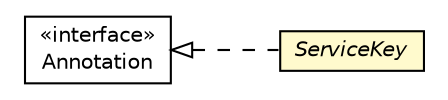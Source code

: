 #!/usr/local/bin/dot
#
# Class diagram 
# Generated by UMLGraph version R5_6-24-gf6e263 (http://www.umlgraph.org/)
#

digraph G {
	edge [fontname="Helvetica",fontsize=10,labelfontname="Helvetica",labelfontsize=10];
	node [fontname="Helvetica",fontsize=10,shape=plaintext];
	nodesep=0.25;
	ranksep=0.5;
	rankdir=LR;
	// com.gwtplatform.crawler.server.ServiceKey
	c365414 [label=<<table title="com.gwtplatform.crawler.server.ServiceKey" border="0" cellborder="1" cellspacing="0" cellpadding="2" port="p" bgcolor="lemonChiffon" href="./ServiceKey.html">
		<tr><td><table border="0" cellspacing="0" cellpadding="1">
<tr><td align="center" balign="center"><font face="Helvetica-Oblique"> ServiceKey </font></td></tr>
		</table></td></tr>
		</table>>, URL="./ServiceKey.html", fontname="Helvetica", fontcolor="black", fontsize=10.0];
	//com.gwtplatform.crawler.server.ServiceKey implements java.lang.annotation.Annotation
	c365670:p -> c365414:p [dir=back,arrowtail=empty,style=dashed];
	// java.lang.annotation.Annotation
	c365670 [label=<<table title="java.lang.annotation.Annotation" border="0" cellborder="1" cellspacing="0" cellpadding="2" port="p" href="http://download.oracle.com/javase/6/docs/api/java/lang/annotation/Annotation.html">
		<tr><td><table border="0" cellspacing="0" cellpadding="1">
<tr><td align="center" balign="center"> &#171;interface&#187; </td></tr>
<tr><td align="center" balign="center"> Annotation </td></tr>
		</table></td></tr>
		</table>>, URL="http://download.oracle.com/javase/6/docs/api/java/lang/annotation/Annotation.html", fontname="Helvetica", fontcolor="black", fontsize=10.0];
}

